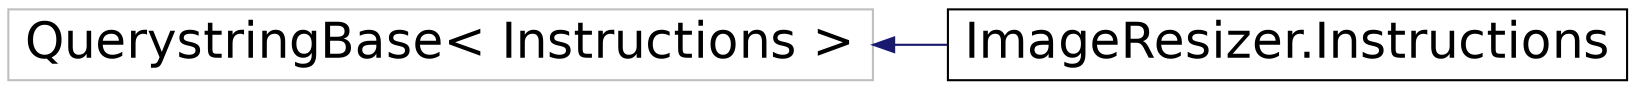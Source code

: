 digraph "Graphical Class Hierarchy"
{
  edge [fontname="Helvetica",fontsize="24",labelfontname="Helvetica",labelfontsize="24"];
  node [fontname="Helvetica",fontsize="24",shape=record];
  rankdir="LR";
  Node1 [label="QuerystringBase\< Instructions \>",height=0.2,width=0.4,color="grey75", fillcolor="white", style="filled"];
  Node1 -> Node2 [dir="back",color="midnightblue",fontsize="24",style="solid",fontname="Helvetica"];
  Node2 [label="ImageResizer.Instructions",height=0.2,width=0.4,color="black", fillcolor="white", style="filled",URL="$class_image_resizer_1_1_instructions.html",tooltip="A name/value collection of image processsing instructions. The successor to ResizeSettings. Just because a key doesn&#39;t have a property wrapper doesn&#39;t mean you can&#39;t use it. i[&quot;key&quot;] = value; isnt&#39; that scary. "];
}

